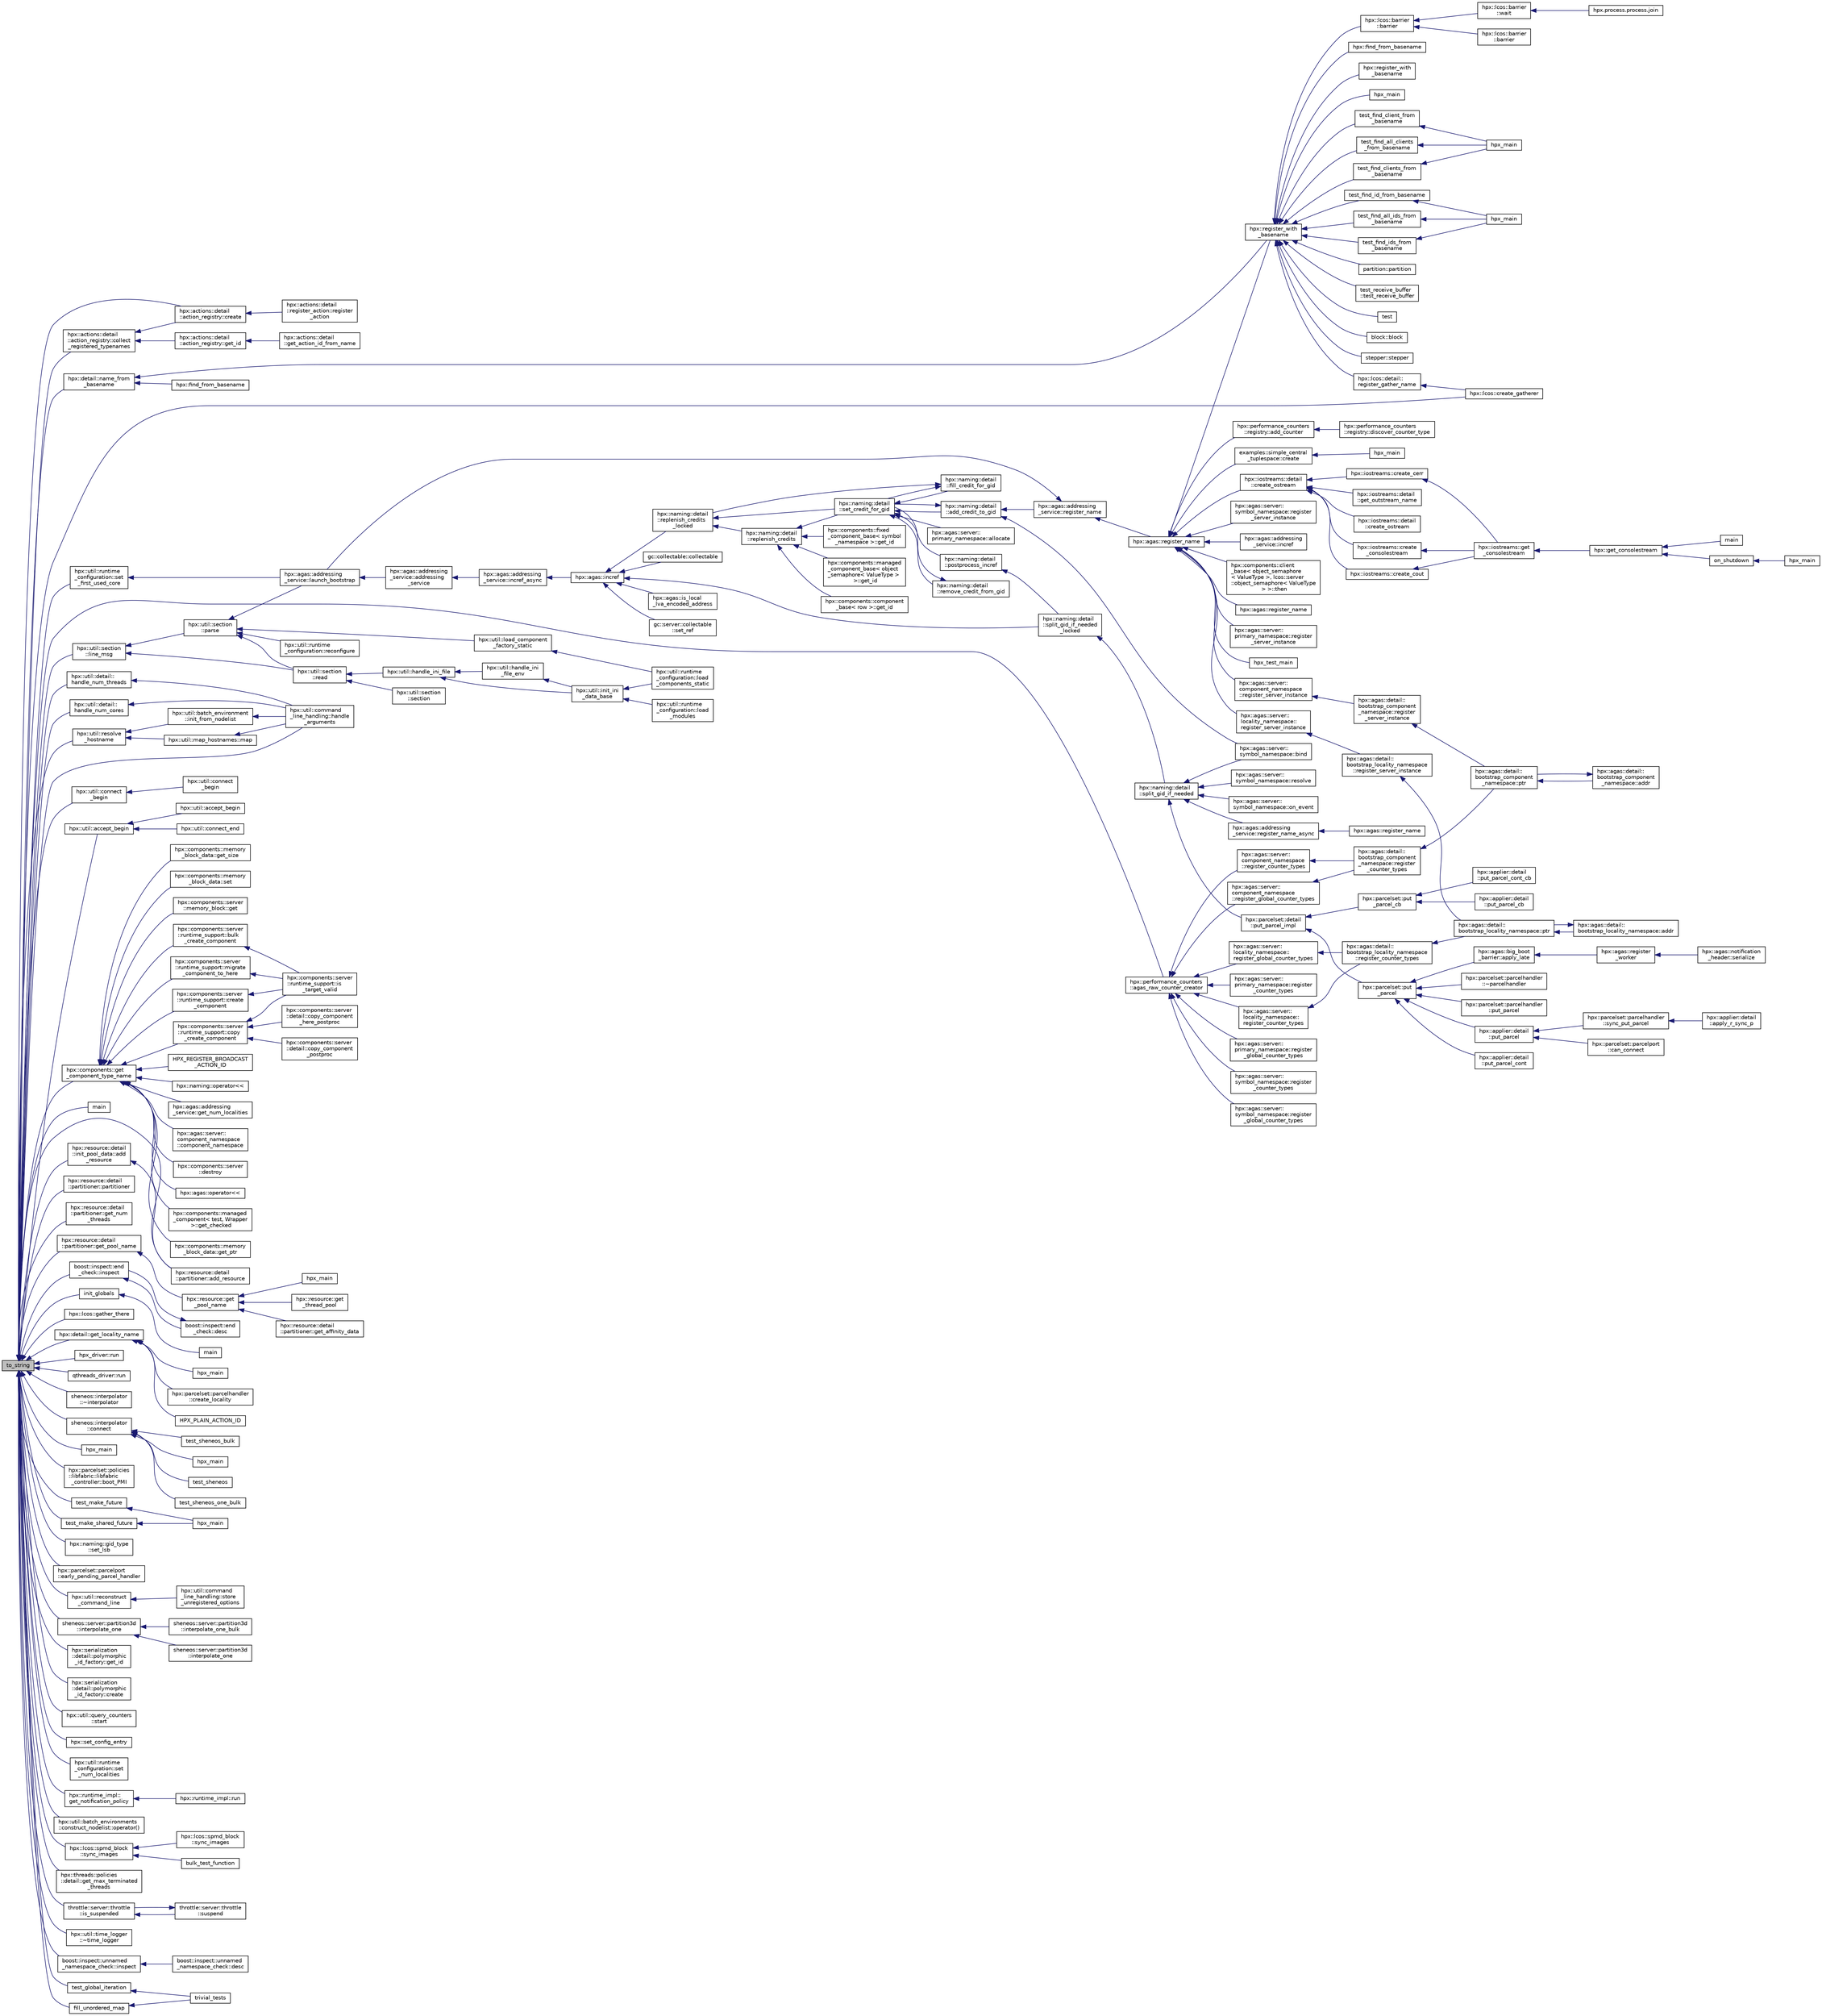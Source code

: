 digraph "to_string"
{
  edge [fontname="Helvetica",fontsize="10",labelfontname="Helvetica",labelfontsize="10"];
  node [fontname="Helvetica",fontsize="10",shape=record];
  rankdir="LR";
  Node246 [label="to_string",height=0.2,width=0.4,color="black", fillcolor="grey75", style="filled", fontcolor="black"];
  Node246 -> Node247 [dir="back",color="midnightblue",fontsize="10",style="solid",fontname="Helvetica"];
  Node247 [label="hpx::actions::detail\l::action_registry::create",height=0.2,width=0.4,color="black", fillcolor="white", style="filled",URL="$d6/d07/structhpx_1_1actions_1_1detail_1_1action__registry.html#a8f4100629b85e1eea1d05fe066665fe7"];
  Node247 -> Node248 [dir="back",color="midnightblue",fontsize="10",style="solid",fontname="Helvetica"];
  Node248 [label="hpx::actions::detail\l::register_action::register\l_action",height=0.2,width=0.4,color="black", fillcolor="white", style="filled",URL="$d3/dcf/structhpx_1_1actions_1_1detail_1_1register__action.html#a51136044b384532f86470e142ce0697b"];
  Node246 -> Node249 [dir="back",color="midnightblue",fontsize="10",style="solid",fontname="Helvetica"];
  Node249 [label="hpx::actions::detail\l::action_registry::collect\l_registered_typenames",height=0.2,width=0.4,color="black", fillcolor="white", style="filled",URL="$d6/d07/structhpx_1_1actions_1_1detail_1_1action__registry.html#a57e4ab73981e3ccea844113dac3d97e1"];
  Node249 -> Node250 [dir="back",color="midnightblue",fontsize="10",style="solid",fontname="Helvetica"];
  Node250 [label="hpx::actions::detail\l::action_registry::get_id",height=0.2,width=0.4,color="black", fillcolor="white", style="filled",URL="$d6/d07/structhpx_1_1actions_1_1detail_1_1action__registry.html#ab7be6b90099c019bb69d12f03eee4d46"];
  Node250 -> Node251 [dir="back",color="midnightblue",fontsize="10",style="solid",fontname="Helvetica"];
  Node251 [label="hpx::actions::detail\l::get_action_id_from_name",height=0.2,width=0.4,color="black", fillcolor="white", style="filled",URL="$df/d7f/namespacehpx_1_1actions_1_1detail.html#af4c016b298446c17144dbadd1eeab696"];
  Node249 -> Node247 [dir="back",color="midnightblue",fontsize="10",style="solid",fontname="Helvetica"];
  Node246 -> Node252 [dir="back",color="midnightblue",fontsize="10",style="solid",fontname="Helvetica"];
  Node252 [label="hpx::detail::name_from\l_basename",height=0.2,width=0.4,color="black", fillcolor="white", style="filled",URL="$d5/dbe/namespacehpx_1_1detail.html#a17936e745575748af23abfcf86ea8961"];
  Node252 -> Node253 [dir="back",color="midnightblue",fontsize="10",style="solid",fontname="Helvetica"];
  Node253 [label="hpx::find_from_basename",height=0.2,width=0.4,color="black", fillcolor="white", style="filled",URL="$d8/d83/namespacehpx.html#adb7003539b34e0aa0cb96c953669faac",tooltip="Return registered id from the given base name and sequence number. "];
  Node252 -> Node254 [dir="back",color="midnightblue",fontsize="10",style="solid",fontname="Helvetica"];
  Node254 [label="hpx::register_with\l_basename",height=0.2,width=0.4,color="black", fillcolor="white", style="filled",URL="$d8/d83/namespacehpx.html#acf88178dc8c98cb0d7396325b3ccffdd",tooltip="Register the given id using the given base name. "];
  Node254 -> Node255 [dir="back",color="midnightblue",fontsize="10",style="solid",fontname="Helvetica"];
  Node255 [label="stepper::stepper",height=0.2,width=0.4,color="black", fillcolor="white", style="filled",URL="$d0/da6/structstepper.html#a3d3b661e2502d80c80775c190f5585e2"];
  Node254 -> Node256 [dir="back",color="midnightblue",fontsize="10",style="solid",fontname="Helvetica"];
  Node256 [label="hpx::lcos::barrier\l::barrier",height=0.2,width=0.4,color="black", fillcolor="white", style="filled",URL="$d9/dab/classhpx_1_1lcos_1_1barrier.html#ae8e5bad1b2828970404b5d280137d579"];
  Node256 -> Node257 [dir="back",color="midnightblue",fontsize="10",style="solid",fontname="Helvetica"];
  Node257 [label="hpx::lcos::barrier\l::barrier",height=0.2,width=0.4,color="black", fillcolor="white", style="filled",URL="$d9/dab/classhpx_1_1lcos_1_1barrier.html#a8a9fc05508fad7cd1d8014bee0e1d221"];
  Node256 -> Node258 [dir="back",color="midnightblue",fontsize="10",style="solid",fontname="Helvetica"];
  Node258 [label="hpx::lcos::barrier\l::wait",height=0.2,width=0.4,color="black", fillcolor="white", style="filled",URL="$d9/dab/classhpx_1_1lcos_1_1barrier.html#a1fcac5ce49dd1b9800affc8c8b84e4c9"];
  Node258 -> Node259 [dir="back",color="midnightblue",fontsize="10",style="solid",fontname="Helvetica"];
  Node259 [label="hpx.process.process.join",height=0.2,width=0.4,color="black", fillcolor="white", style="filled",URL="$d3/d41/classhpx_1_1process_1_1process.html#acc7ec4687f3bf5ae121ef7b494d991d8"];
  Node254 -> Node260 [dir="back",color="midnightblue",fontsize="10",style="solid",fontname="Helvetica"];
  Node260 [label="hpx::find_from_basename",height=0.2,width=0.4,color="black", fillcolor="white", style="filled",URL="$d8/d83/namespacehpx.html#a02d4c4317d9d663b22c2e47aab0b56df",tooltip="Return registered id from the given base name and sequence number. "];
  Node254 -> Node261 [dir="back",color="midnightblue",fontsize="10",style="solid",fontname="Helvetica"];
  Node261 [label="hpx::register_with\l_basename",height=0.2,width=0.4,color="black", fillcolor="white", style="filled",URL="$d8/d83/namespacehpx.html#a09a6c6ffc84d21df225c3f5730de31d0"];
  Node254 -> Node262 [dir="back",color="midnightblue",fontsize="10",style="solid",fontname="Helvetica"];
  Node262 [label="hpx_main",height=0.2,width=0.4,color="black", fillcolor="white", style="filled",URL="$db/d8d/duplicate__id__registration__1596_8cpp.html#aefd26dd818037509b2241068d57e3e1d"];
  Node254 -> Node263 [dir="back",color="midnightblue",fontsize="10",style="solid",fontname="Helvetica"];
  Node263 [label="test_find_all_clients\l_from_basename",height=0.2,width=0.4,color="black", fillcolor="white", style="filled",URL="$dc/d15/find__clients__from__prefix_8cpp.html#aa57a9747db04f3feb78e2e423232d1f9"];
  Node263 -> Node264 [dir="back",color="midnightblue",fontsize="10",style="solid",fontname="Helvetica"];
  Node264 [label="hpx_main",height=0.2,width=0.4,color="black", fillcolor="white", style="filled",URL="$dc/d15/find__clients__from__prefix_8cpp.html#aefd26dd818037509b2241068d57e3e1d"];
  Node254 -> Node265 [dir="back",color="midnightblue",fontsize="10",style="solid",fontname="Helvetica"];
  Node265 [label="test_find_clients_from\l_basename",height=0.2,width=0.4,color="black", fillcolor="white", style="filled",URL="$dc/d15/find__clients__from__prefix_8cpp.html#a6fef840f56014443521cc99c2d9d781c"];
  Node265 -> Node264 [dir="back",color="midnightblue",fontsize="10",style="solid",fontname="Helvetica"];
  Node254 -> Node266 [dir="back",color="midnightblue",fontsize="10",style="solid",fontname="Helvetica"];
  Node266 [label="test_find_client_from\l_basename",height=0.2,width=0.4,color="black", fillcolor="white", style="filled",URL="$dc/d15/find__clients__from__prefix_8cpp.html#a61a7f45bc9dd018d57ea2230824dab25"];
  Node266 -> Node264 [dir="back",color="midnightblue",fontsize="10",style="solid",fontname="Helvetica"];
  Node254 -> Node267 [dir="back",color="midnightblue",fontsize="10",style="solid",fontname="Helvetica"];
  Node267 [label="test_find_all_ids_from\l_basename",height=0.2,width=0.4,color="black", fillcolor="white", style="filled",URL="$dc/df3/find__ids__from__prefix_8cpp.html#a369302d85871c563e109f575d4c3d29c"];
  Node267 -> Node268 [dir="back",color="midnightblue",fontsize="10",style="solid",fontname="Helvetica"];
  Node268 [label="hpx_main",height=0.2,width=0.4,color="black", fillcolor="white", style="filled",URL="$dc/df3/find__ids__from__prefix_8cpp.html#aefd26dd818037509b2241068d57e3e1d"];
  Node254 -> Node269 [dir="back",color="midnightblue",fontsize="10",style="solid",fontname="Helvetica"];
  Node269 [label="test_find_ids_from\l_basename",height=0.2,width=0.4,color="black", fillcolor="white", style="filled",URL="$dc/df3/find__ids__from__prefix_8cpp.html#a4526a7a41c258e2aedcdabd4ece4f4ba"];
  Node269 -> Node268 [dir="back",color="midnightblue",fontsize="10",style="solid",fontname="Helvetica"];
  Node254 -> Node270 [dir="back",color="midnightblue",fontsize="10",style="solid",fontname="Helvetica"];
  Node270 [label="test_find_id_from_basename",height=0.2,width=0.4,color="black", fillcolor="white", style="filled",URL="$dc/df3/find__ids__from__prefix_8cpp.html#a35b932e250f78d774db87c971e42adce"];
  Node270 -> Node268 [dir="back",color="midnightblue",fontsize="10",style="solid",fontname="Helvetica"];
  Node254 -> Node271 [dir="back",color="midnightblue",fontsize="10",style="solid",fontname="Helvetica"];
  Node271 [label="hpx::lcos::detail::\lregister_gather_name",height=0.2,width=0.4,color="black", fillcolor="white", style="filled",URL="$d4/d6c/namespacehpx_1_1lcos_1_1detail.html#afb3d3eafe04150308d004869a96242b3"];
  Node271 -> Node272 [dir="back",color="midnightblue",fontsize="10",style="solid",fontname="Helvetica"];
  Node272 [label="hpx::lcos::create_gatherer",height=0.2,width=0.4,color="black", fillcolor="white", style="filled",URL="$d2/dc9/namespacehpx_1_1lcos.html#aaa3e2a825ca566eee4e3c0cfc19b5dc3"];
  Node254 -> Node273 [dir="back",color="midnightblue",fontsize="10",style="solid",fontname="Helvetica"];
  Node273 [label="partition::partition",height=0.2,width=0.4,color="black", fillcolor="white", style="filled",URL="$d3/d98/structpartition.html#a949115c70a8ed7802ec756677063507b"];
  Node254 -> Node274 [dir="back",color="midnightblue",fontsize="10",style="solid",fontname="Helvetica"];
  Node274 [label="test_receive_buffer\l::test_receive_buffer",height=0.2,width=0.4,color="black", fillcolor="white", style="filled",URL="$d1/d2e/structtest__receive__buffer.html#a501e8703c3a9d33b23c67cc3782a3052"];
  Node254 -> Node275 [dir="back",color="midnightblue",fontsize="10",style="solid",fontname="Helvetica"];
  Node275 [label="test",height=0.2,width=0.4,color="black", fillcolor="white", style="filled",URL="$db/d95/register__with__basename__1804_8cpp.html#ae1a3968e7947464bee7714f6d43b7002"];
  Node254 -> Node276 [dir="back",color="midnightblue",fontsize="10",style="solid",fontname="Helvetica"];
  Node276 [label="block::block",height=0.2,width=0.4,color="black", fillcolor="white", style="filled",URL="$d1/d7f/structblock.html#ad2fe04030b850ffa3f213c85f848c0c9"];
  Node246 -> Node277 [dir="back",color="midnightblue",fontsize="10",style="solid",fontname="Helvetica"];
  Node277 [label="hpx::util::resolve\l_hostname",height=0.2,width=0.4,color="black", fillcolor="white", style="filled",URL="$df/dad/namespacehpx_1_1util.html#a1090ca24148671eaa31fc2376e65e808"];
  Node277 -> Node278 [dir="back",color="midnightblue",fontsize="10",style="solid",fontname="Helvetica"];
  Node278 [label="hpx::util::batch_environment\l::init_from_nodelist",height=0.2,width=0.4,color="black", fillcolor="white", style="filled",URL="$d1/d33/structhpx_1_1util_1_1batch__environment.html#abb3f230af6105af7d478900973726cce"];
  Node278 -> Node279 [dir="back",color="midnightblue",fontsize="10",style="solid",fontname="Helvetica"];
  Node279 [label="hpx::util::command\l_line_handling::handle\l_arguments",height=0.2,width=0.4,color="black", fillcolor="white", style="filled",URL="$d2/df0/structhpx_1_1util_1_1command__line__handling.html#a1aa8a009a61fe583bf8de6e144846eee"];
  Node277 -> Node280 [dir="back",color="midnightblue",fontsize="10",style="solid",fontname="Helvetica"];
  Node280 [label="hpx::util::map_hostnames::map",height=0.2,width=0.4,color="black", fillcolor="white", style="filled",URL="$d7/d0d/structhpx_1_1util_1_1map__hostnames.html#a2e82ddc1147558d451aa4424489475ed"];
  Node280 -> Node279 [dir="back",color="midnightblue",fontsize="10",style="solid",fontname="Helvetica"];
  Node246 -> Node281 [dir="back",color="midnightblue",fontsize="10",style="solid",fontname="Helvetica"];
  Node281 [label="hpx::util::connect\l_begin",height=0.2,width=0.4,color="black", fillcolor="white", style="filled",URL="$df/dad/namespacehpx_1_1util.html#a5ea2d70b9f9c3ab71c700aa5922109ab"];
  Node281 -> Node282 [dir="back",color="midnightblue",fontsize="10",style="solid",fontname="Helvetica"];
  Node282 [label="hpx::util::connect\l_begin",height=0.2,width=0.4,color="black", fillcolor="white", style="filled",URL="$df/dad/namespacehpx_1_1util.html#a586c2587a59689e8f75e903275600d96",tooltip="Returns an iterator which when dereferenced will give an endpoint suitable for a call to connect() re..."];
  Node246 -> Node283 [dir="back",color="midnightblue",fontsize="10",style="solid",fontname="Helvetica"];
  Node283 [label="hpx::util::accept_begin",height=0.2,width=0.4,color="black", fillcolor="white", style="filled",URL="$df/dad/namespacehpx_1_1util.html#ae5d8d2e004a077975d7d3d21b909e506"];
  Node283 -> Node284 [dir="back",color="midnightblue",fontsize="10",style="solid",fontname="Helvetica"];
  Node284 [label="hpx::util::connect_end",height=0.2,width=0.4,color="black", fillcolor="white", style="filled",URL="$df/dad/namespacehpx_1_1util.html#a2b4700a92b384bc2caddc1a038a9f5ed"];
  Node283 -> Node285 [dir="back",color="midnightblue",fontsize="10",style="solid",fontname="Helvetica"];
  Node285 [label="hpx::util::accept_begin",height=0.2,width=0.4,color="black", fillcolor="white", style="filled",URL="$df/dad/namespacehpx_1_1util.html#a2fb9ab634bf36822282a638a066cc451",tooltip="Returns an iterator which when dereferenced will give an endpoint suitable for a call to accept() rel..."];
  Node246 -> Node286 [dir="back",color="midnightblue",fontsize="10",style="solid",fontname="Helvetica"];
  Node286 [label="hpx::util::detail::\lhandle_num_threads",height=0.2,width=0.4,color="black", fillcolor="white", style="filled",URL="$d2/d8e/namespacehpx_1_1util_1_1detail.html#a8a8566d3479868554568678b9e5ebcf2"];
  Node286 -> Node279 [dir="back",color="midnightblue",fontsize="10",style="solid",fontname="Helvetica"];
  Node246 -> Node287 [dir="back",color="midnightblue",fontsize="10",style="solid",fontname="Helvetica"];
  Node287 [label="hpx::util::detail::\lhandle_num_cores",height=0.2,width=0.4,color="black", fillcolor="white", style="filled",URL="$d2/d8e/namespacehpx_1_1util_1_1detail.html#a6ff8fe3dac1304fff17a3cf0da2a4f72"];
  Node287 -> Node279 [dir="back",color="midnightblue",fontsize="10",style="solid",fontname="Helvetica"];
  Node246 -> Node279 [dir="back",color="midnightblue",fontsize="10",style="solid",fontname="Helvetica"];
  Node246 -> Node288 [dir="back",color="midnightblue",fontsize="10",style="solid",fontname="Helvetica"];
  Node288 [label="hpx::components::get\l_component_type_name",height=0.2,width=0.4,color="black", fillcolor="white", style="filled",URL="$d5/d76/namespacehpx_1_1components.html#a1dbb50ea3341d7f4221bccc8602c789d",tooltip="Return the string representation for a given component type id. "];
  Node288 -> Node289 [dir="back",color="midnightblue",fontsize="10",style="solid",fontname="Helvetica"];
  Node289 [label="hpx::naming::operator\<\<",height=0.2,width=0.4,color="black", fillcolor="white", style="filled",URL="$d4/dc9/namespacehpx_1_1naming.html#ac1c925c57a3a6080fc3384b91eb1299f"];
  Node288 -> Node290 [dir="back",color="midnightblue",fontsize="10",style="solid",fontname="Helvetica"];
  Node290 [label="hpx::agas::addressing\l_service::get_num_localities",height=0.2,width=0.4,color="black", fillcolor="white", style="filled",URL="$db/d58/structhpx_1_1agas_1_1addressing__service.html#a66a76d30b0f6a01e0ad2f87079f405ef"];
  Node288 -> Node291 [dir="back",color="midnightblue",fontsize="10",style="solid",fontname="Helvetica"];
  Node291 [label="hpx::agas::server::\lcomponent_namespace\l::component_namespace",height=0.2,width=0.4,color="black", fillcolor="white", style="filled",URL="$d4/dc8/structhpx_1_1agas_1_1server_1_1component__namespace.html#a8d8d86bc3beb96a74ce6207acc5d7a82"];
  Node288 -> Node292 [dir="back",color="midnightblue",fontsize="10",style="solid",fontname="Helvetica"];
  Node292 [label="hpx::components::server\l::destroy",height=0.2,width=0.4,color="black", fillcolor="white", style="filled",URL="$d2/da2/namespacehpx_1_1components_1_1server.html#afbb6d12dceb0494bcb20f84065e1eb7f"];
  Node288 -> Node293 [dir="back",color="midnightblue",fontsize="10",style="solid",fontname="Helvetica"];
  Node293 [label="hpx::agas::operator\<\<",height=0.2,width=0.4,color="black", fillcolor="white", style="filled",URL="$dc/d54/namespacehpx_1_1agas.html#aded7a7a74f035ae977d49708bda82052"];
  Node288 -> Node294 [dir="back",color="midnightblue",fontsize="10",style="solid",fontname="Helvetica"];
  Node294 [label="hpx::components::managed\l_component\< test, Wrapper\l \>::get_checked",height=0.2,width=0.4,color="black", fillcolor="white", style="filled",URL="$dc/d4c/classhpx_1_1components_1_1managed__component.html#a7af65735e045e4bddb1cbdc644847e9c"];
  Node288 -> Node295 [dir="back",color="midnightblue",fontsize="10",style="solid",fontname="Helvetica"];
  Node295 [label="hpx::components::memory\l_block_data::get_ptr",height=0.2,width=0.4,color="black", fillcolor="white", style="filled",URL="$d5/d76/classhpx_1_1components_1_1memory__block__data.html#a5d80425f4bced6f460fc88cb9ca4430a",tooltip="Return a pointer to the wrapped memory_block_data instance. "];
  Node288 -> Node296 [dir="back",color="midnightblue",fontsize="10",style="solid",fontname="Helvetica"];
  Node296 [label="hpx::components::memory\l_block_data::get_size",height=0.2,width=0.4,color="black", fillcolor="white", style="filled",URL="$d5/d76/classhpx_1_1components_1_1memory__block__data.html#ac1f41829f4650942c596ae25817d57b9"];
  Node288 -> Node297 [dir="back",color="midnightblue",fontsize="10",style="solid",fontname="Helvetica"];
  Node297 [label="hpx::components::memory\l_block_data::set",height=0.2,width=0.4,color="black", fillcolor="white", style="filled",URL="$d5/d76/classhpx_1_1components_1_1memory__block__data.html#a3a23271e6ac9e83d5220a0912c335df2"];
  Node288 -> Node298 [dir="back",color="midnightblue",fontsize="10",style="solid",fontname="Helvetica"];
  Node298 [label="hpx::components::server\l::memory_block::get",height=0.2,width=0.4,color="black", fillcolor="white", style="filled",URL="$d3/d65/classhpx_1_1components_1_1server_1_1memory__block.html#ab9146f59b313fb819f5b1eee733e22ad",tooltip="Return a pointer to the wrapped memory_block instance. "];
  Node288 -> Node299 [dir="back",color="midnightblue",fontsize="10",style="solid",fontname="Helvetica"];
  Node299 [label="hpx::components::server\l::runtime_support::create\l_component",height=0.2,width=0.4,color="black", fillcolor="white", style="filled",URL="$d8/d25/classhpx_1_1components_1_1server_1_1runtime__support.html#a31c4003bb6040a80a00c2f7146f4dfb9",tooltip="Actions to create new objects. "];
  Node299 -> Node300 [dir="back",color="midnightblue",fontsize="10",style="solid",fontname="Helvetica"];
  Node300 [label="hpx::components::server\l::runtime_support::is\l_target_valid",height=0.2,width=0.4,color="black", fillcolor="white", style="filled",URL="$d8/d25/classhpx_1_1components_1_1server_1_1runtime__support.html#a17d89675ad9c0e530b4194b5fc4da440"];
  Node288 -> Node301 [dir="back",color="midnightblue",fontsize="10",style="solid",fontname="Helvetica"];
  Node301 [label="hpx::components::server\l::runtime_support::bulk\l_create_component",height=0.2,width=0.4,color="black", fillcolor="white", style="filled",URL="$d8/d25/classhpx_1_1components_1_1server_1_1runtime__support.html#add3c13057bb38ba21deca3933e860427"];
  Node301 -> Node300 [dir="back",color="midnightblue",fontsize="10",style="solid",fontname="Helvetica"];
  Node288 -> Node302 [dir="back",color="midnightblue",fontsize="10",style="solid",fontname="Helvetica"];
  Node302 [label="hpx::components::server\l::runtime_support::copy\l_create_component",height=0.2,width=0.4,color="black", fillcolor="white", style="filled",URL="$d8/d25/classhpx_1_1components_1_1server_1_1runtime__support.html#ac09bbeff36debb609a80317898b73316"];
  Node302 -> Node303 [dir="back",color="midnightblue",fontsize="10",style="solid",fontname="Helvetica"];
  Node303 [label="hpx::components::server\l::detail::copy_component\l_here_postproc",height=0.2,width=0.4,color="black", fillcolor="white", style="filled",URL="$d8/d25/namespacehpx_1_1components_1_1server_1_1detail.html#a4e89dbd68d4d90d5f68f3902f710cb38"];
  Node302 -> Node304 [dir="back",color="midnightblue",fontsize="10",style="solid",fontname="Helvetica"];
  Node304 [label="hpx::components::server\l::detail::copy_component\l_postproc",height=0.2,width=0.4,color="black", fillcolor="white", style="filled",URL="$d8/d25/namespacehpx_1_1components_1_1server_1_1detail.html#abe82dfc25300d6d2059fcec133a8bdb2"];
  Node302 -> Node300 [dir="back",color="midnightblue",fontsize="10",style="solid",fontname="Helvetica"];
  Node288 -> Node305 [dir="back",color="midnightblue",fontsize="10",style="solid",fontname="Helvetica"];
  Node305 [label="hpx::components::server\l::runtime_support::migrate\l_component_to_here",height=0.2,width=0.4,color="black", fillcolor="white", style="filled",URL="$d8/d25/classhpx_1_1components_1_1server_1_1runtime__support.html#ac5c336a6922e101c0db4873cfa5a5c74"];
  Node305 -> Node300 [dir="back",color="midnightblue",fontsize="10",style="solid",fontname="Helvetica"];
  Node288 -> Node306 [dir="back",color="midnightblue",fontsize="10",style="solid",fontname="Helvetica"];
  Node306 [label="HPX_REGISTER_BROADCAST\l_ACTION_ID",height=0.2,width=0.4,color="black", fillcolor="white", style="filled",URL="$de/d5c/runtime__support__server_8cpp.html#a2c7fd60adfab122ae67b173ad73fc706"];
  Node246 -> Node307 [dir="back",color="midnightblue",fontsize="10",style="solid",fontname="Helvetica"];
  Node307 [label="hpx::performance_counters\l::agas_raw_counter_creator",height=0.2,width=0.4,color="black", fillcolor="white", style="filled",URL="$d0/d36/namespacehpx_1_1performance__counters.html#a88f016cee579c478cbfa2ff9b67dd1db"];
  Node307 -> Node308 [dir="back",color="midnightblue",fontsize="10",style="solid",fontname="Helvetica"];
  Node308 [label="hpx::agas::server::\lcomponent_namespace\l::register_counter_types",height=0.2,width=0.4,color="black", fillcolor="white", style="filled",URL="$d4/dc8/structhpx_1_1agas_1_1server_1_1component__namespace.html#a3f59ac1fbb1085e7806d04f45a3d07aa"];
  Node308 -> Node309 [dir="back",color="midnightblue",fontsize="10",style="solid",fontname="Helvetica"];
  Node309 [label="hpx::agas::detail::\lbootstrap_component\l_namespace::register\l_counter_types",height=0.2,width=0.4,color="black", fillcolor="white", style="filled",URL="$d4/db7/structhpx_1_1agas_1_1detail_1_1bootstrap__component__namespace.html#a4062690457d8f3a57858abd24f241387"];
  Node309 -> Node310 [dir="back",color="midnightblue",fontsize="10",style="solid",fontname="Helvetica"];
  Node310 [label="hpx::agas::detail::\lbootstrap_component\l_namespace::ptr",height=0.2,width=0.4,color="black", fillcolor="white", style="filled",URL="$d4/db7/structhpx_1_1agas_1_1detail_1_1bootstrap__component__namespace.html#a2ddc1b51e40d6b5c32f7eeba52a7527d"];
  Node310 -> Node311 [dir="back",color="midnightblue",fontsize="10",style="solid",fontname="Helvetica"];
  Node311 [label="hpx::agas::detail::\lbootstrap_component\l_namespace::addr",height=0.2,width=0.4,color="black", fillcolor="white", style="filled",URL="$d4/db7/structhpx_1_1agas_1_1detail_1_1bootstrap__component__namespace.html#a4947343cef580d3a72f9fcb6803a54b1"];
  Node311 -> Node310 [dir="back",color="midnightblue",fontsize="10",style="solid",fontname="Helvetica"];
  Node307 -> Node312 [dir="back",color="midnightblue",fontsize="10",style="solid",fontname="Helvetica"];
  Node312 [label="hpx::agas::server::\lcomponent_namespace\l::register_global_counter_types",height=0.2,width=0.4,color="black", fillcolor="white", style="filled",URL="$d4/dc8/structhpx_1_1agas_1_1server_1_1component__namespace.html#aca8d9ad8b028d644f4473995013a510d"];
  Node312 -> Node309 [dir="back",color="midnightblue",fontsize="10",style="solid",fontname="Helvetica"];
  Node307 -> Node313 [dir="back",color="midnightblue",fontsize="10",style="solid",fontname="Helvetica"];
  Node313 [label="hpx::agas::server::\llocality_namespace::\lregister_counter_types",height=0.2,width=0.4,color="black", fillcolor="white", style="filled",URL="$dc/d72/structhpx_1_1agas_1_1server_1_1locality__namespace.html#ae037a979e377469bd27abc7e8f22f575"];
  Node313 -> Node314 [dir="back",color="midnightblue",fontsize="10",style="solid",fontname="Helvetica"];
  Node314 [label="hpx::agas::detail::\lbootstrap_locality_namespace\l::register_counter_types",height=0.2,width=0.4,color="black", fillcolor="white", style="filled",URL="$d2/d28/structhpx_1_1agas_1_1detail_1_1bootstrap__locality__namespace.html#ac910cbe67c3a50767d7c539508fc7e4a"];
  Node314 -> Node315 [dir="back",color="midnightblue",fontsize="10",style="solid",fontname="Helvetica"];
  Node315 [label="hpx::agas::detail::\lbootstrap_locality_namespace::ptr",height=0.2,width=0.4,color="black", fillcolor="white", style="filled",URL="$d2/d28/structhpx_1_1agas_1_1detail_1_1bootstrap__locality__namespace.html#a5d4dcef228d9a8e6040f2e404546a7b8"];
  Node315 -> Node316 [dir="back",color="midnightblue",fontsize="10",style="solid",fontname="Helvetica"];
  Node316 [label="hpx::agas::detail::\lbootstrap_locality_namespace::addr",height=0.2,width=0.4,color="black", fillcolor="white", style="filled",URL="$d2/d28/structhpx_1_1agas_1_1detail_1_1bootstrap__locality__namespace.html#a6a5b1a39f25283d49aae9a42b5c4388a"];
  Node316 -> Node315 [dir="back",color="midnightblue",fontsize="10",style="solid",fontname="Helvetica"];
  Node307 -> Node317 [dir="back",color="midnightblue",fontsize="10",style="solid",fontname="Helvetica"];
  Node317 [label="hpx::agas::server::\llocality_namespace::\lregister_global_counter_types",height=0.2,width=0.4,color="black", fillcolor="white", style="filled",URL="$dc/d72/structhpx_1_1agas_1_1server_1_1locality__namespace.html#a53b3eeeb1f0f943dc8eb01218382c127"];
  Node317 -> Node314 [dir="back",color="midnightblue",fontsize="10",style="solid",fontname="Helvetica"];
  Node307 -> Node318 [dir="back",color="midnightblue",fontsize="10",style="solid",fontname="Helvetica"];
  Node318 [label="hpx::agas::server::\lprimary_namespace::register\l_counter_types",height=0.2,width=0.4,color="black", fillcolor="white", style="filled",URL="$d7/d3a/structhpx_1_1agas_1_1server_1_1primary__namespace.html#acb8cf3b6b3a36959a8d753e719f58e50",tooltip="Register all performance counter types exposed by this component. "];
  Node307 -> Node319 [dir="back",color="midnightblue",fontsize="10",style="solid",fontname="Helvetica"];
  Node319 [label="hpx::agas::server::\lprimary_namespace::register\l_global_counter_types",height=0.2,width=0.4,color="black", fillcolor="white", style="filled",URL="$d7/d3a/structhpx_1_1agas_1_1server_1_1primary__namespace.html#a0883902ac21c451fb3f7d7d0380d1777"];
  Node307 -> Node320 [dir="back",color="midnightblue",fontsize="10",style="solid",fontname="Helvetica"];
  Node320 [label="hpx::agas::server::\lsymbol_namespace::register\l_counter_types",height=0.2,width=0.4,color="black", fillcolor="white", style="filled",URL="$dc/da6/structhpx_1_1agas_1_1server_1_1symbol__namespace.html#a44b7f018cf74a4f59e52c1e8e1a6afa7"];
  Node307 -> Node321 [dir="back",color="midnightblue",fontsize="10",style="solid",fontname="Helvetica"];
  Node321 [label="hpx::agas::server::\lsymbol_namespace::register\l_global_counter_types",height=0.2,width=0.4,color="black", fillcolor="white", style="filled",URL="$dc/da6/structhpx_1_1agas_1_1server_1_1symbol__namespace.html#ae805d2f78fe8f68848e74b3a350e0a9c"];
  Node246 -> Node322 [dir="back",color="midnightblue",fontsize="10",style="solid",fontname="Helvetica"];
  Node322 [label="main",height=0.2,width=0.4,color="black", fillcolor="white", style="filled",URL="$d3/d3c/cxx11__std__to__string_8cpp.html#ae66f6b31b5ad750f1fe042a706a4e3d4"];
  Node246 -> Node323 [dir="back",color="midnightblue",fontsize="10",style="solid",fontname="Helvetica"];
  Node323 [label="hpx::resource::detail\l::init_pool_data::add\l_resource",height=0.2,width=0.4,color="black", fillcolor="white", style="filled",URL="$dc/d21/classhpx_1_1resource_1_1detail_1_1init__pool__data.html#aa7c8d5ec084f7562b12eda90e19919e2"];
  Node323 -> Node324 [dir="back",color="midnightblue",fontsize="10",style="solid",fontname="Helvetica"];
  Node324 [label="hpx::resource::detail\l::partitioner::add_resource",height=0.2,width=0.4,color="black", fillcolor="white", style="filled",URL="$d0/dab/classhpx_1_1resource_1_1detail_1_1partitioner.html#a6fc88349ac96168910cd846a41e4066b"];
  Node246 -> Node325 [dir="back",color="midnightblue",fontsize="10",style="solid",fontname="Helvetica"];
  Node325 [label="hpx::resource::detail\l::partitioner::partitioner",height=0.2,width=0.4,color="black", fillcolor="white", style="filled",URL="$d0/dab/classhpx_1_1resource_1_1detail_1_1partitioner.html#af7c74cfa12348b3443c6a40c2263ff7e"];
  Node246 -> Node324 [dir="back",color="midnightblue",fontsize="10",style="solid",fontname="Helvetica"];
  Node246 -> Node326 [dir="back",color="midnightblue",fontsize="10",style="solid",fontname="Helvetica"];
  Node326 [label="hpx::resource::detail\l::partitioner::get_num\l_threads",height=0.2,width=0.4,color="black", fillcolor="white", style="filled",URL="$d0/dab/classhpx_1_1resource_1_1detail_1_1partitioner.html#a977de08d91df2ca53d358b45313f0cc2"];
  Node246 -> Node327 [dir="back",color="midnightblue",fontsize="10",style="solid",fontname="Helvetica"];
  Node327 [label="hpx::resource::detail\l::partitioner::get_pool_name",height=0.2,width=0.4,color="black", fillcolor="white", style="filled",URL="$d0/dab/classhpx_1_1resource_1_1detail_1_1partitioner.html#a10d9722251e04e2ded798ac0540eb25e"];
  Node327 -> Node328 [dir="back",color="midnightblue",fontsize="10",style="solid",fontname="Helvetica"];
  Node328 [label="hpx::resource::get\l_pool_name",height=0.2,width=0.4,color="black", fillcolor="white", style="filled",URL="$dd/da5/namespacehpx_1_1resource.html#abc2ed94ba9496a1f78e41d496791ddd4",tooltip="Return the name of the pool given its internal index. "];
  Node328 -> Node329 [dir="back",color="midnightblue",fontsize="10",style="solid",fontname="Helvetica"];
  Node329 [label="hpx::resource::get\l_thread_pool",height=0.2,width=0.4,color="black", fillcolor="white", style="filled",URL="$dd/da5/namespacehpx_1_1resource.html#a8ab78d95eaa6f193a085a1d983ea9f5b",tooltip="Return the thread pool given its internal index. "];
  Node328 -> Node330 [dir="back",color="midnightblue",fontsize="10",style="solid",fontname="Helvetica"];
  Node330 [label="hpx::resource::detail\l::partitioner::get_affinity_data",height=0.2,width=0.4,color="black", fillcolor="white", style="filled",URL="$d0/dab/classhpx_1_1resource_1_1detail_1_1partitioner.html#a932efced0bbfee361094b8552334d931"];
  Node328 -> Node331 [dir="back",color="midnightblue",fontsize="10",style="solid",fontname="Helvetica"];
  Node331 [label="hpx_main",height=0.2,width=0.4,color="black", fillcolor="white", style="filled",URL="$d8/dd8/resource__partitioner_8cpp.html#ab1825231fb9efbfb464404767c072654"];
  Node246 -> Node332 [dir="back",color="midnightblue",fontsize="10",style="solid",fontname="Helvetica"];
  Node332 [label="boost::inspect::end\l_check::inspect",height=0.2,width=0.4,color="black", fillcolor="white", style="filled",URL="$d2/d6e/classboost_1_1inspect_1_1end__check.html#a0f4a6b5c867e06dab8fd1f8f54752179"];
  Node332 -> Node333 [dir="back",color="midnightblue",fontsize="10",style="solid",fontname="Helvetica"];
  Node333 [label="boost::inspect::end\l_check::desc",height=0.2,width=0.4,color="black", fillcolor="white", style="filled",URL="$d2/d6e/classboost_1_1inspect_1_1end__check.html#a4b2b7b5a39e84554134c983e6d7e263a"];
  Node333 -> Node332 [dir="back",color="midnightblue",fontsize="10",style="solid",fontname="Helvetica"];
  Node246 -> Node334 [dir="back",color="midnightblue",fontsize="10",style="solid",fontname="Helvetica"];
  Node334 [label="init_globals",height=0.2,width=0.4,color="black", fillcolor="white", style="filled",URL="$d1/dc9/fibonacci__futures__distributed_8cpp.html#ab363b453f4f5875bfd3f0cb96eba8b4c"];
  Node334 -> Node335 [dir="back",color="midnightblue",fontsize="10",style="solid",fontname="Helvetica"];
  Node335 [label="main",height=0.2,width=0.4,color="black", fillcolor="white", style="filled",URL="$d1/dc9/fibonacci__futures__distributed_8cpp.html#a0ddf1224851353fc92bfbff6f499fa97"];
  Node246 -> Node272 [dir="back",color="midnightblue",fontsize="10",style="solid",fontname="Helvetica"];
  Node246 -> Node336 [dir="back",color="midnightblue",fontsize="10",style="solid",fontname="Helvetica"];
  Node336 [label="hpx::lcos::gather_there",height=0.2,width=0.4,color="black", fillcolor="white", style="filled",URL="$d2/dc9/namespacehpx_1_1lcos.html#acd461f27f5635ae7aa033ad9634c244e"];
  Node246 -> Node337 [dir="back",color="midnightblue",fontsize="10",style="solid",fontname="Helvetica"];
  Node337 [label="hpx::detail::get_locality_name",height=0.2,width=0.4,color="black", fillcolor="white", style="filled",URL="$d5/dbe/namespacehpx_1_1detail.html#ac8bd48eb789f77495da8f0a1b69b4074",tooltip="Return the name of the locality this function is called on. "];
  Node337 -> Node338 [dir="back",color="midnightblue",fontsize="10",style="solid",fontname="Helvetica"];
  Node338 [label="HPX_PLAIN_ACTION_ID",height=0.2,width=0.4,color="black", fillcolor="white", style="filled",URL="$da/d6f/get__locality__name_8cpp.html#affa9ed364e520009af41c774056df969"];
  Node337 -> Node339 [dir="back",color="midnightblue",fontsize="10",style="solid",fontname="Helvetica"];
  Node339 [label="hpx_main",height=0.2,width=0.4,color="black", fillcolor="white", style="filled",URL="$db/daa/network__storage_8cpp.html#a4ca51ec94fa82421fc621b58eef7b01c"];
  Node337 -> Node340 [dir="back",color="midnightblue",fontsize="10",style="solid",fontname="Helvetica"];
  Node340 [label="hpx::parcelset::parcelhandler\l::create_locality",height=0.2,width=0.4,color="black", fillcolor="white", style="filled",URL="$d4/d2f/classhpx_1_1parcelset_1_1parcelhandler.html#a7cff30cb33c2bbc55431cfd16a6a452b",tooltip="Factory function used in serialization to create a given locality endpoint. "];
  Node246 -> Node341 [dir="back",color="midnightblue",fontsize="10",style="solid",fontname="Helvetica"];
  Node341 [label="hpx_driver::run",height=0.2,width=0.4,color="black", fillcolor="white", style="filled",URL="$df/d10/structhpx__driver.html#a18f4851aebac8f2b382fae393675108f"];
  Node246 -> Node342 [dir="back",color="midnightblue",fontsize="10",style="solid",fontname="Helvetica"];
  Node342 [label="qthreads_driver::run",height=0.2,width=0.4,color="black", fillcolor="white", style="filled",URL="$d5/d55/structqthreads__driver.html#a01569e6886090e5e58bcf52de30bb5fe"];
  Node246 -> Node343 [dir="back",color="midnightblue",fontsize="10",style="solid",fontname="Helvetica"];
  Node343 [label="hpx::util::section\l::line_msg",height=0.2,width=0.4,color="black", fillcolor="white", style="filled",URL="$dd/de4/classhpx_1_1util_1_1section.html#afcaf894b8e854536369e648038878185"];
  Node343 -> Node344 [dir="back",color="midnightblue",fontsize="10",style="solid",fontname="Helvetica"];
  Node344 [label="hpx::util::section\l::read",height=0.2,width=0.4,color="black", fillcolor="white", style="filled",URL="$dd/de4/classhpx_1_1util_1_1section.html#ad925ac8153d1adb2855f2cc51204d57a"];
  Node344 -> Node345 [dir="back",color="midnightblue",fontsize="10",style="solid",fontname="Helvetica"];
  Node345 [label="hpx::util::section\l::section",height=0.2,width=0.4,color="black", fillcolor="white", style="filled",URL="$dd/de4/classhpx_1_1util_1_1section.html#a0e13ed55e56770768776c201f357acbc"];
  Node344 -> Node346 [dir="back",color="midnightblue",fontsize="10",style="solid",fontname="Helvetica"];
  Node346 [label="hpx::util::handle_ini_file",height=0.2,width=0.4,color="black", fillcolor="white", style="filled",URL="$df/dad/namespacehpx_1_1util.html#a0cd6996cab36330710a5ac4226d40999"];
  Node346 -> Node347 [dir="back",color="midnightblue",fontsize="10",style="solid",fontname="Helvetica"];
  Node347 [label="hpx::util::handle_ini\l_file_env",height=0.2,width=0.4,color="black", fillcolor="white", style="filled",URL="$df/dad/namespacehpx_1_1util.html#abb8ca36e9700c890611d438279bd620f"];
  Node347 -> Node348 [dir="back",color="midnightblue",fontsize="10",style="solid",fontname="Helvetica"];
  Node348 [label="hpx::util::init_ini\l_data_base",height=0.2,width=0.4,color="black", fillcolor="white", style="filled",URL="$df/dad/namespacehpx_1_1util.html#ab566fa2b40fa66f39fe541773fce6dca"];
  Node348 -> Node349 [dir="back",color="midnightblue",fontsize="10",style="solid",fontname="Helvetica"];
  Node349 [label="hpx::util::runtime\l_configuration::load\l_components_static",height=0.2,width=0.4,color="black", fillcolor="white", style="filled",URL="$d8/d70/classhpx_1_1util_1_1runtime__configuration.html#a81e7448f948de77b321fb533623a4558"];
  Node348 -> Node350 [dir="back",color="midnightblue",fontsize="10",style="solid",fontname="Helvetica"];
  Node350 [label="hpx::util::runtime\l_configuration::load\l_modules",height=0.2,width=0.4,color="black", fillcolor="white", style="filled",URL="$d8/d70/classhpx_1_1util_1_1runtime__configuration.html#a684c450613a1e9286639e43b793a07ce"];
  Node346 -> Node348 [dir="back",color="midnightblue",fontsize="10",style="solid",fontname="Helvetica"];
  Node343 -> Node351 [dir="back",color="midnightblue",fontsize="10",style="solid",fontname="Helvetica"];
  Node351 [label="hpx::util::section\l::parse",height=0.2,width=0.4,color="black", fillcolor="white", style="filled",URL="$dd/de4/classhpx_1_1util_1_1section.html#ace8045f12ef654c88b68a2dfb0788cbd"];
  Node351 -> Node352 [dir="back",color="midnightblue",fontsize="10",style="solid",fontname="Helvetica"];
  Node352 [label="hpx::agas::addressing\l_service::launch_bootstrap",height=0.2,width=0.4,color="black", fillcolor="white", style="filled",URL="$db/d58/structhpx_1_1agas_1_1addressing__service.html#a664380be3597d3ca31677b2ae5800e76"];
  Node352 -> Node353 [dir="back",color="midnightblue",fontsize="10",style="solid",fontname="Helvetica"];
  Node353 [label="hpx::agas::addressing\l_service::addressing\l_service",height=0.2,width=0.4,color="black", fillcolor="white", style="filled",URL="$db/d58/structhpx_1_1agas_1_1addressing__service.html#a4cd885b12c530009f44f7372c197d54f"];
  Node353 -> Node354 [dir="back",color="midnightblue",fontsize="10",style="solid",fontname="Helvetica"];
  Node354 [label="hpx::agas::addressing\l_service::incref_async",height=0.2,width=0.4,color="black", fillcolor="white", style="filled",URL="$db/d58/structhpx_1_1agas_1_1addressing__service.html#adae9df2634cf648f129f203c3678c1c1",tooltip="Increment the global reference count for the given id. "];
  Node354 -> Node355 [dir="back",color="midnightblue",fontsize="10",style="solid",fontname="Helvetica"];
  Node355 [label="hpx::agas::incref",height=0.2,width=0.4,color="black", fillcolor="white", style="filled",URL="$dc/d54/namespacehpx_1_1agas.html#aad81d2ea721c1a5692e243ef07bf164f"];
  Node355 -> Node356 [dir="back",color="midnightblue",fontsize="10",style="solid",fontname="Helvetica"];
  Node356 [label="hpx::agas::is_local\l_lva_encoded_address",height=0.2,width=0.4,color="black", fillcolor="white", style="filled",URL="$dc/d54/namespacehpx_1_1agas.html#abb5e5584ed3b536ace8e3f58415e24c2"];
  Node355 -> Node357 [dir="back",color="midnightblue",fontsize="10",style="solid",fontname="Helvetica"];
  Node357 [label="gc::server::collectable\l::set_ref",height=0.2,width=0.4,color="black", fillcolor="white", style="filled",URL="$da/d76/structgc_1_1server_1_1collectable.html#a8e123e39f5a85da593dc15b5f872748d"];
  Node355 -> Node358 [dir="back",color="midnightblue",fontsize="10",style="solid",fontname="Helvetica"];
  Node358 [label="gc::collectable::collectable",height=0.2,width=0.4,color="black", fillcolor="white", style="filled",URL="$da/d23/structgc_1_1collectable.html#a9ac791be34891330ff8192ac2ef68c7c"];
  Node355 -> Node359 [dir="back",color="midnightblue",fontsize="10",style="solid",fontname="Helvetica"];
  Node359 [label="hpx::naming::detail\l::split_gid_if_needed\l_locked",height=0.2,width=0.4,color="black", fillcolor="white", style="filled",URL="$d5/d18/namespacehpx_1_1naming_1_1detail.html#a8a41d874bb719f702a76d483293d9d56"];
  Node359 -> Node360 [dir="back",color="midnightblue",fontsize="10",style="solid",fontname="Helvetica"];
  Node360 [label="hpx::naming::detail\l::split_gid_if_needed",height=0.2,width=0.4,color="black", fillcolor="white", style="filled",URL="$d5/d18/namespacehpx_1_1naming_1_1detail.html#a106949fcb9087fb6bdca67d048d6568f"];
  Node360 -> Node361 [dir="back",color="midnightblue",fontsize="10",style="solid",fontname="Helvetica"];
  Node361 [label="hpx::agas::addressing\l_service::register_name_async",height=0.2,width=0.4,color="black", fillcolor="white", style="filled",URL="$db/d58/structhpx_1_1agas_1_1addressing__service.html#adfd0ce835927a3c0396b6fc9e9fbb3cf"];
  Node361 -> Node362 [dir="back",color="midnightblue",fontsize="10",style="solid",fontname="Helvetica"];
  Node362 [label="hpx::agas::register_name",height=0.2,width=0.4,color="black", fillcolor="white", style="filled",URL="$dc/d54/namespacehpx_1_1agas.html#adc43905ef74ad9948375f3948b64fc2f"];
  Node360 -> Node363 [dir="back",color="midnightblue",fontsize="10",style="solid",fontname="Helvetica"];
  Node363 [label="hpx::parcelset::detail\l::put_parcel_impl",height=0.2,width=0.4,color="black", fillcolor="white", style="filled",URL="$dc/d4e/namespacehpx_1_1parcelset_1_1detail.html#a0dfe29365976960c7f5db6388e8ce603"];
  Node363 -> Node364 [dir="back",color="midnightblue",fontsize="10",style="solid",fontname="Helvetica"];
  Node364 [label="hpx::parcelset::put\l_parcel",height=0.2,width=0.4,color="black", fillcolor="white", style="filled",URL="$d4/d41/namespacehpx_1_1parcelset.html#a53a9f5c6cf260dc8d06d194c96182b65"];
  Node364 -> Node365 [dir="back",color="midnightblue",fontsize="10",style="solid",fontname="Helvetica"];
  Node365 [label="hpx::applier::detail\l::put_parcel",height=0.2,width=0.4,color="black", fillcolor="white", style="filled",URL="$d1/d2a/namespacehpx_1_1applier_1_1detail.html#a4d568b8071bb894a09fabfba232c2663"];
  Node365 -> Node366 [dir="back",color="midnightblue",fontsize="10",style="solid",fontname="Helvetica"];
  Node366 [label="hpx::parcelset::parcelhandler\l::sync_put_parcel",height=0.2,width=0.4,color="black", fillcolor="white", style="filled",URL="$d4/d2f/classhpx_1_1parcelset_1_1parcelhandler.html#ad478f8b244ec822fcbcb84aa67b17497"];
  Node366 -> Node367 [dir="back",color="midnightblue",fontsize="10",style="solid",fontname="Helvetica"];
  Node367 [label="hpx::applier::detail\l::apply_r_sync_p",height=0.2,width=0.4,color="black", fillcolor="white", style="filled",URL="$d1/d2a/namespacehpx_1_1applier_1_1detail.html#ab69485311adeb590afa621a4b4be595d"];
  Node365 -> Node368 [dir="back",color="midnightblue",fontsize="10",style="solid",fontname="Helvetica"];
  Node368 [label="hpx::parcelset::parcelport\l::can_connect",height=0.2,width=0.4,color="black", fillcolor="white", style="filled",URL="$d9/d67/classhpx_1_1parcelset_1_1parcelport.html#a68bd6750625124e4de6309e74283a767"];
  Node364 -> Node369 [dir="back",color="midnightblue",fontsize="10",style="solid",fontname="Helvetica"];
  Node369 [label="hpx::applier::detail\l::put_parcel_cont",height=0.2,width=0.4,color="black", fillcolor="white", style="filled",URL="$d1/d2a/namespacehpx_1_1applier_1_1detail.html#aa5119ce6a8f642d2bacf23dc42ade0f9"];
  Node364 -> Node370 [dir="back",color="midnightblue",fontsize="10",style="solid",fontname="Helvetica"];
  Node370 [label="hpx::agas::big_boot\l_barrier::apply_late",height=0.2,width=0.4,color="black", fillcolor="white", style="filled",URL="$d8/db6/structhpx_1_1agas_1_1big__boot__barrier.html#a9148a04a25bea5a37d77b3ff20e1ebfb"];
  Node370 -> Node371 [dir="back",color="midnightblue",fontsize="10",style="solid",fontname="Helvetica"];
  Node371 [label="hpx::agas::register\l_worker",height=0.2,width=0.4,color="black", fillcolor="white", style="filled",URL="$dc/d54/namespacehpx_1_1agas.html#a3c98dc053a97fca0f3f3b5719d9f8336"];
  Node371 -> Node372 [dir="back",color="midnightblue",fontsize="10",style="solid",fontname="Helvetica"];
  Node372 [label="hpx::agas::notification\l_header::serialize",height=0.2,width=0.4,color="black", fillcolor="white", style="filled",URL="$de/dae/structhpx_1_1agas_1_1notification__header.html#aa028cf0e80baf9259523c340c4568634"];
  Node364 -> Node373 [dir="back",color="midnightblue",fontsize="10",style="solid",fontname="Helvetica"];
  Node373 [label="hpx::parcelset::parcelhandler\l::~parcelhandler",height=0.2,width=0.4,color="black", fillcolor="white", style="filled",URL="$d4/d2f/classhpx_1_1parcelset_1_1parcelhandler.html#a938c1c4259b1be845dc0197465969a17"];
  Node364 -> Node374 [dir="back",color="midnightblue",fontsize="10",style="solid",fontname="Helvetica"];
  Node374 [label="hpx::parcelset::parcelhandler\l::put_parcel",height=0.2,width=0.4,color="black", fillcolor="white", style="filled",URL="$d4/d2f/classhpx_1_1parcelset_1_1parcelhandler.html#aad45344f98c3f15456325c7270ae5ade"];
  Node363 -> Node375 [dir="back",color="midnightblue",fontsize="10",style="solid",fontname="Helvetica"];
  Node375 [label="hpx::parcelset::put\l_parcel_cb",height=0.2,width=0.4,color="black", fillcolor="white", style="filled",URL="$d4/d41/namespacehpx_1_1parcelset.html#a44a60f48094a44cbb7f52b7807dc56ff"];
  Node375 -> Node376 [dir="back",color="midnightblue",fontsize="10",style="solid",fontname="Helvetica"];
  Node376 [label="hpx::applier::detail\l::put_parcel_cb",height=0.2,width=0.4,color="black", fillcolor="white", style="filled",URL="$d1/d2a/namespacehpx_1_1applier_1_1detail.html#a96b7471f7a59fa4d3d298e562507c339"];
  Node375 -> Node377 [dir="back",color="midnightblue",fontsize="10",style="solid",fontname="Helvetica"];
  Node377 [label="hpx::applier::detail\l::put_parcel_cont_cb",height=0.2,width=0.4,color="black", fillcolor="white", style="filled",URL="$d1/d2a/namespacehpx_1_1applier_1_1detail.html#acb5d7569cd53998c51e4b48f09d62e83"];
  Node360 -> Node378 [dir="back",color="midnightblue",fontsize="10",style="solid",fontname="Helvetica"];
  Node378 [label="hpx::agas::server::\lsymbol_namespace::bind",height=0.2,width=0.4,color="black", fillcolor="white", style="filled",URL="$dc/da6/structhpx_1_1agas_1_1server_1_1symbol__namespace.html#a229ead0876ac8c5754793a2ca68de559"];
  Node360 -> Node379 [dir="back",color="midnightblue",fontsize="10",style="solid",fontname="Helvetica"];
  Node379 [label="hpx::agas::server::\lsymbol_namespace::resolve",height=0.2,width=0.4,color="black", fillcolor="white", style="filled",URL="$dc/da6/structhpx_1_1agas_1_1server_1_1symbol__namespace.html#aec3fc24e40dc96142eb77537945e92d5"];
  Node360 -> Node380 [dir="back",color="midnightblue",fontsize="10",style="solid",fontname="Helvetica"];
  Node380 [label="hpx::agas::server::\lsymbol_namespace::on_event",height=0.2,width=0.4,color="black", fillcolor="white", style="filled",URL="$dc/da6/structhpx_1_1agas_1_1server_1_1symbol__namespace.html#abbfcf18e8d40612e4fa618a39a2fc492"];
  Node355 -> Node381 [dir="back",color="midnightblue",fontsize="10",style="solid",fontname="Helvetica"];
  Node381 [label="hpx::naming::detail\l::replenish_credits\l_locked",height=0.2,width=0.4,color="black", fillcolor="white", style="filled",URL="$d5/d18/namespacehpx_1_1naming_1_1detail.html#a011ed4fa9a2f4d4319adc54943fa03d6"];
  Node381 -> Node382 [dir="back",color="midnightblue",fontsize="10",style="solid",fontname="Helvetica"];
  Node382 [label="hpx::naming::detail\l::replenish_credits",height=0.2,width=0.4,color="black", fillcolor="white", style="filled",URL="$d5/d18/namespacehpx_1_1naming_1_1detail.html#aab806d937bd01894af129d3d3cbb22f4"];
  Node382 -> Node383 [dir="back",color="midnightblue",fontsize="10",style="solid",fontname="Helvetica"];
  Node383 [label="hpx::components::component\l_base\< row \>::get_id",height=0.2,width=0.4,color="black", fillcolor="white", style="filled",URL="$d2/de6/classhpx_1_1components_1_1component__base.html#a4c8fd93514039bdf01c48d66d82b19cd"];
  Node382 -> Node384 [dir="back",color="midnightblue",fontsize="10",style="solid",fontname="Helvetica"];
  Node384 [label="hpx::components::fixed\l_component_base\< symbol\l_namespace \>::get_id",height=0.2,width=0.4,color="black", fillcolor="white", style="filled",URL="$df/dfd/classhpx_1_1components_1_1fixed__component__base.html#a3066d2c2779a65cd20ce98b87e4dd4c2"];
  Node382 -> Node385 [dir="back",color="midnightblue",fontsize="10",style="solid",fontname="Helvetica"];
  Node385 [label="hpx::components::managed\l_component_base\< object\l_semaphore\< ValueType \>\l \>::get_id",height=0.2,width=0.4,color="black", fillcolor="white", style="filled",URL="$d1/d7b/classhpx_1_1components_1_1managed__component__base.html#ac026850ad861e1da5393943cf5751708"];
  Node382 -> Node386 [dir="back",color="midnightblue",fontsize="10",style="solid",fontname="Helvetica"];
  Node386 [label="hpx::naming::detail\l::set_credit_for_gid",height=0.2,width=0.4,color="black", fillcolor="white", style="filled",URL="$d5/d18/namespacehpx_1_1naming_1_1detail.html#a87703193ff814a4e1c912e98e655ec51"];
  Node386 -> Node387 [dir="back",color="midnightblue",fontsize="10",style="solid",fontname="Helvetica"];
  Node387 [label="hpx::naming::detail\l::postprocess_incref",height=0.2,width=0.4,color="black", fillcolor="white", style="filled",URL="$d5/d18/namespacehpx_1_1naming_1_1detail.html#a9d2708b2b1a4087d64195137b077ef1d"];
  Node387 -> Node359 [dir="back",color="midnightblue",fontsize="10",style="solid",fontname="Helvetica"];
  Node386 -> Node388 [dir="back",color="midnightblue",fontsize="10",style="solid",fontname="Helvetica"];
  Node388 [label="hpx::naming::detail\l::add_credit_to_gid",height=0.2,width=0.4,color="black", fillcolor="white", style="filled",URL="$d5/d18/namespacehpx_1_1naming_1_1detail.html#ab13848a91587535a393be4def980e832"];
  Node388 -> Node389 [dir="back",color="midnightblue",fontsize="10",style="solid",fontname="Helvetica"];
  Node389 [label="hpx::agas::addressing\l_service::register_name",height=0.2,width=0.4,color="black", fillcolor="white", style="filled",URL="$db/d58/structhpx_1_1agas_1_1addressing__service.html#a5929d7fd681a5ed692bfbeaa503fc32d",tooltip="Register a global name with a global address (id) "];
  Node389 -> Node352 [dir="back",color="midnightblue",fontsize="10",style="solid",fontname="Helvetica"];
  Node389 -> Node390 [dir="back",color="midnightblue",fontsize="10",style="solid",fontname="Helvetica"];
  Node390 [label="hpx::agas::register_name",height=0.2,width=0.4,color="black", fillcolor="white", style="filled",URL="$dc/d54/namespacehpx_1_1agas.html#a3812793adbf5e7d8c6b468595ac0823f"];
  Node390 -> Node254 [dir="back",color="midnightblue",fontsize="10",style="solid",fontname="Helvetica"];
  Node390 -> Node391 [dir="back",color="midnightblue",fontsize="10",style="solid",fontname="Helvetica"];
  Node391 [label="hpx::agas::addressing\l_service::incref",height=0.2,width=0.4,color="black", fillcolor="white", style="filled",URL="$db/d58/structhpx_1_1agas_1_1addressing__service.html#a77add8ef493b3ff577876bbbde8b2ead"];
  Node390 -> Node392 [dir="back",color="midnightblue",fontsize="10",style="solid",fontname="Helvetica"];
  Node392 [label="hpx::components::client\l_base\< object_semaphore\l\< ValueType \>, lcos::server\l::object_semaphore\< ValueType\l \> \>::then",height=0.2,width=0.4,color="black", fillcolor="white", style="filled",URL="$d9/dad/classhpx_1_1components_1_1client__base.html#a195e205b5917c50455e9eab169045a2f"];
  Node390 -> Node393 [dir="back",color="midnightblue",fontsize="10",style="solid",fontname="Helvetica"];
  Node393 [label="hpx::agas::server::\lcomponent_namespace\l::register_server_instance",height=0.2,width=0.4,color="black", fillcolor="white", style="filled",URL="$d4/dc8/structhpx_1_1agas_1_1server_1_1component__namespace.html#aa114cf679cc56f70c05ab18aff971ecb"];
  Node393 -> Node394 [dir="back",color="midnightblue",fontsize="10",style="solid",fontname="Helvetica"];
  Node394 [label="hpx::agas::detail::\lbootstrap_component\l_namespace::register\l_server_instance",height=0.2,width=0.4,color="black", fillcolor="white", style="filled",URL="$d4/db7/structhpx_1_1agas_1_1detail_1_1bootstrap__component__namespace.html#abbc31dcbeb87361092d40afcfbd456b8"];
  Node394 -> Node310 [dir="back",color="midnightblue",fontsize="10",style="solid",fontname="Helvetica"];
  Node390 -> Node395 [dir="back",color="midnightblue",fontsize="10",style="solid",fontname="Helvetica"];
  Node395 [label="hpx::agas::register_name",height=0.2,width=0.4,color="black", fillcolor="white", style="filled",URL="$dc/d54/namespacehpx_1_1agas.html#a2430195ce3eb5a044693ffff42ac4124"];
  Node390 -> Node396 [dir="back",color="midnightblue",fontsize="10",style="solid",fontname="Helvetica"];
  Node396 [label="hpx::agas::server::\llocality_namespace::\lregister_server_instance",height=0.2,width=0.4,color="black", fillcolor="white", style="filled",URL="$dc/d72/structhpx_1_1agas_1_1server_1_1locality__namespace.html#af1491746c7368e3824c99bc100f18734"];
  Node396 -> Node397 [dir="back",color="midnightblue",fontsize="10",style="solid",fontname="Helvetica"];
  Node397 [label="hpx::agas::detail::\lbootstrap_locality_namespace\l::register_server_instance",height=0.2,width=0.4,color="black", fillcolor="white", style="filled",URL="$d2/d28/structhpx_1_1agas_1_1detail_1_1bootstrap__locality__namespace.html#ae300573bed5ba4de244854736bc93372"];
  Node397 -> Node315 [dir="back",color="midnightblue",fontsize="10",style="solid",fontname="Helvetica"];
  Node390 -> Node398 [dir="back",color="midnightblue",fontsize="10",style="solid",fontname="Helvetica"];
  Node398 [label="hpx::agas::server::\lprimary_namespace::register\l_server_instance",height=0.2,width=0.4,color="black", fillcolor="white", style="filled",URL="$d7/d3a/structhpx_1_1agas_1_1server_1_1primary__namespace.html#a8d3a53331e87a1a6a16a53a0f5c5d759"];
  Node390 -> Node399 [dir="back",color="midnightblue",fontsize="10",style="solid",fontname="Helvetica"];
  Node399 [label="hpx_test_main",height=0.2,width=0.4,color="black", fillcolor="white", style="filled",URL="$d9/deb/refcnted__symbol__to__local__object_8cpp.html#a9a1c75cfa4bc8637fb9e22dfdca0891a"];
  Node390 -> Node400 [dir="back",color="midnightblue",fontsize="10",style="solid",fontname="Helvetica"];
  Node400 [label="hpx::performance_counters\l::registry::add_counter",height=0.2,width=0.4,color="black", fillcolor="white", style="filled",URL="$d2/d02/classhpx_1_1performance__counters_1_1registry.html#a161780fff85c669515be3253f0e29fa5",tooltip="Add an existing performance counter instance to the registry. "];
  Node400 -> Node401 [dir="back",color="midnightblue",fontsize="10",style="solid",fontname="Helvetica"];
  Node401 [label="hpx::performance_counters\l::registry::discover_counter_type",height=0.2,width=0.4,color="black", fillcolor="white", style="filled",URL="$d2/d02/classhpx_1_1performance__counters_1_1registry.html#af060ad9ba59fefe302c89bd8e80227d9"];
  Node390 -> Node402 [dir="back",color="midnightblue",fontsize="10",style="solid",fontname="Helvetica"];
  Node402 [label="examples::simple_central\l_tuplespace::create",height=0.2,width=0.4,color="black", fillcolor="white", style="filled",URL="$d5/d1b/classexamples_1_1simple__central__tuplespace.html#a56c807f1fdd13e282e0ab8f45fdcf0b7"];
  Node402 -> Node403 [dir="back",color="midnightblue",fontsize="10",style="solid",fontname="Helvetica"];
  Node403 [label="hpx_main",height=0.2,width=0.4,color="black", fillcolor="white", style="filled",URL="$d1/d7b/simple__central__tuplespace__client_8cpp.html#aefd26dd818037509b2241068d57e3e1d"];
  Node390 -> Node404 [dir="back",color="midnightblue",fontsize="10",style="solid",fontname="Helvetica"];
  Node404 [label="hpx::iostreams::detail\l::create_ostream",height=0.2,width=0.4,color="black", fillcolor="white", style="filled",URL="$de/d26/namespacehpx_1_1iostreams_1_1detail.html#a2532c6c409d765cc96f0f062dd1807ea"];
  Node404 -> Node405 [dir="back",color="midnightblue",fontsize="10",style="solid",fontname="Helvetica"];
  Node405 [label="hpx::iostreams::detail\l::get_outstream_name",height=0.2,width=0.4,color="black", fillcolor="white", style="filled",URL="$de/d26/namespacehpx_1_1iostreams_1_1detail.html#a4e5f42733aacfd1b6f845141cc8bd755"];
  Node404 -> Node406 [dir="back",color="midnightblue",fontsize="10",style="solid",fontname="Helvetica"];
  Node406 [label="hpx::iostreams::detail\l::create_ostream",height=0.2,width=0.4,color="black", fillcolor="white", style="filled",URL="$de/d26/namespacehpx_1_1iostreams_1_1detail.html#a6a1ed0a7709d7cba5b0feb9d3752fb31"];
  Node404 -> Node407 [dir="back",color="midnightblue",fontsize="10",style="solid",fontname="Helvetica"];
  Node407 [label="hpx::iostreams::create_cout",height=0.2,width=0.4,color="black", fillcolor="white", style="filled",URL="$dd/d1d/namespacehpx_1_1iostreams.html#a9a178fadf70f9b3c6f74274409a7bc69"];
  Node407 -> Node408 [dir="back",color="midnightblue",fontsize="10",style="solid",fontname="Helvetica"];
  Node408 [label="hpx::iostreams::get\l_consolestream",height=0.2,width=0.4,color="black", fillcolor="white", style="filled",URL="$dd/d1d/namespacehpx_1_1iostreams.html#ac4a2ed792a4f5bdcb286ba83f5cd261d"];
  Node408 -> Node409 [dir="back",color="midnightblue",fontsize="10",style="solid",fontname="Helvetica"];
  Node409 [label="hpx::get_consolestream",height=0.2,width=0.4,color="black", fillcolor="white", style="filled",URL="$d8/d83/namespacehpx.html#af305e0b2731f998440d87c7500187a11"];
  Node409 -> Node410 [dir="back",color="midnightblue",fontsize="10",style="solid",fontname="Helvetica"];
  Node410 [label="main",height=0.2,width=0.4,color="black", fillcolor="white", style="filled",URL="$db/dd0/lost__output__2236_8cpp.html#a3c04138a5bfe5d72780bb7e82a18e627"];
  Node409 -> Node411 [dir="back",color="midnightblue",fontsize="10",style="solid",fontname="Helvetica"];
  Node411 [label="on_shutdown",height=0.2,width=0.4,color="black", fillcolor="white", style="filled",URL="$de/d67/no__output__1173_8cpp.html#ada3655c097ed162539aadedb0de3673b"];
  Node411 -> Node412 [dir="back",color="midnightblue",fontsize="10",style="solid",fontname="Helvetica"];
  Node412 [label="hpx_main",height=0.2,width=0.4,color="black", fillcolor="white", style="filled",URL="$de/d67/no__output__1173_8cpp.html#a4ca51ec94fa82421fc621b58eef7b01c"];
  Node404 -> Node413 [dir="back",color="midnightblue",fontsize="10",style="solid",fontname="Helvetica"];
  Node413 [label="hpx::iostreams::create_cerr",height=0.2,width=0.4,color="black", fillcolor="white", style="filled",URL="$dd/d1d/namespacehpx_1_1iostreams.html#aecf4f2ddc53a24fe917ce7cca0bda378"];
  Node413 -> Node408 [dir="back",color="midnightblue",fontsize="10",style="solid",fontname="Helvetica"];
  Node404 -> Node414 [dir="back",color="midnightblue",fontsize="10",style="solid",fontname="Helvetica"];
  Node414 [label="hpx::iostreams::create\l_consolestream",height=0.2,width=0.4,color="black", fillcolor="white", style="filled",URL="$dd/d1d/namespacehpx_1_1iostreams.html#ade2ebf54e04b80ddcf3c31dd0bad5ece"];
  Node414 -> Node408 [dir="back",color="midnightblue",fontsize="10",style="solid",fontname="Helvetica"];
  Node390 -> Node415 [dir="back",color="midnightblue",fontsize="10",style="solid",fontname="Helvetica"];
  Node415 [label="hpx::agas::server::\lsymbol_namespace::register\l_server_instance",height=0.2,width=0.4,color="black", fillcolor="white", style="filled",URL="$dc/da6/structhpx_1_1agas_1_1server_1_1symbol__namespace.html#ac7de45f2a45cfccf925b88563f61efb0"];
  Node388 -> Node386 [dir="back",color="midnightblue",fontsize="10",style="solid",fontname="Helvetica"];
  Node388 -> Node378 [dir="back",color="midnightblue",fontsize="10",style="solid",fontname="Helvetica"];
  Node386 -> Node416 [dir="back",color="midnightblue",fontsize="10",style="solid",fontname="Helvetica"];
  Node416 [label="hpx::naming::detail\l::remove_credit_from_gid",height=0.2,width=0.4,color="black", fillcolor="white", style="filled",URL="$d5/d18/namespacehpx_1_1naming_1_1detail.html#a3ccb4b028c2c757c0fabdfe58ac07e47"];
  Node416 -> Node386 [dir="back",color="midnightblue",fontsize="10",style="solid",fontname="Helvetica"];
  Node386 -> Node417 [dir="back",color="midnightblue",fontsize="10",style="solid",fontname="Helvetica"];
  Node417 [label="hpx::naming::detail\l::fill_credit_for_gid",height=0.2,width=0.4,color="black", fillcolor="white", style="filled",URL="$d5/d18/namespacehpx_1_1naming_1_1detail.html#a3ec890e6a5b5c8fbd21b11dfe7e50352"];
  Node417 -> Node381 [dir="back",color="midnightblue",fontsize="10",style="solid",fontname="Helvetica"];
  Node417 -> Node386 [dir="back",color="midnightblue",fontsize="10",style="solid",fontname="Helvetica"];
  Node386 -> Node418 [dir="back",color="midnightblue",fontsize="10",style="solid",fontname="Helvetica"];
  Node418 [label="hpx::agas::server::\lprimary_namespace::allocate",height=0.2,width=0.4,color="black", fillcolor="white", style="filled",URL="$d7/d3a/structhpx_1_1agas_1_1server_1_1primary__namespace.html#a87560fb730ac846b91fc7287dc4e247b"];
  Node381 -> Node386 [dir="back",color="midnightblue",fontsize="10",style="solid",fontname="Helvetica"];
  Node351 -> Node344 [dir="back",color="midnightblue",fontsize="10",style="solid",fontname="Helvetica"];
  Node351 -> Node419 [dir="back",color="midnightblue",fontsize="10",style="solid",fontname="Helvetica"];
  Node419 [label="hpx::util::load_component\l_factory_static",height=0.2,width=0.4,color="black", fillcolor="white", style="filled",URL="$df/dad/namespacehpx_1_1util.html#a67a893a8457f2a1bc9c69babb0afcb7a"];
  Node419 -> Node349 [dir="back",color="midnightblue",fontsize="10",style="solid",fontname="Helvetica"];
  Node351 -> Node420 [dir="back",color="midnightblue",fontsize="10",style="solid",fontname="Helvetica"];
  Node420 [label="hpx::util::runtime\l_configuration::reconfigure",height=0.2,width=0.4,color="black", fillcolor="white", style="filled",URL="$d8/d70/classhpx_1_1util_1_1runtime__configuration.html#a8e854ee878864646317af5a42360b326"];
  Node246 -> Node421 [dir="back",color="midnightblue",fontsize="10",style="solid",fontname="Helvetica"];
  Node421 [label="sheneos::interpolator\l::~interpolator",height=0.2,width=0.4,color="black", fillcolor="white", style="filled",URL="$d1/d8c/classsheneos_1_1interpolator.html#ac2c3520e310261324b837d0ac146c768"];
  Node246 -> Node422 [dir="back",color="midnightblue",fontsize="10",style="solid",fontname="Helvetica"];
  Node422 [label="sheneos::interpolator\l::connect",height=0.2,width=0.4,color="black", fillcolor="white", style="filled",URL="$d1/d8c/classsheneos_1_1interpolator.html#a4e5e08314dbb636b56856e23e54e2862"];
  Node422 -> Node423 [dir="back",color="midnightblue",fontsize="10",style="solid",fontname="Helvetica"];
  Node423 [label="hpx_main",height=0.2,width=0.4,color="black", fillcolor="white", style="filled",URL="$d5/da5/sheneos__client_8cpp.html#a4ca51ec94fa82421fc621b58eef7b01c"];
  Node422 -> Node424 [dir="back",color="midnightblue",fontsize="10",style="solid",fontname="Helvetica"];
  Node424 [label="test_sheneos",height=0.2,width=0.4,color="black", fillcolor="white", style="filled",URL="$dc/d11/sheneos__compare_8cpp.html#ac12fcf5a0f70ba6c2a57d947946dda58"];
  Node422 -> Node425 [dir="back",color="midnightblue",fontsize="10",style="solid",fontname="Helvetica"];
  Node425 [label="test_sheneos_one_bulk",height=0.2,width=0.4,color="black", fillcolor="white", style="filled",URL="$dc/d11/sheneos__compare_8cpp.html#a0d046da43474887772429b5d8ce891dd"];
  Node422 -> Node426 [dir="back",color="midnightblue",fontsize="10",style="solid",fontname="Helvetica"];
  Node426 [label="test_sheneos_bulk",height=0.2,width=0.4,color="black", fillcolor="white", style="filled",URL="$dc/d11/sheneos__compare_8cpp.html#a77dae88fbc768802b4d1566d71273ded"];
  Node246 -> Node427 [dir="back",color="midnightblue",fontsize="10",style="solid",fontname="Helvetica"];
  Node427 [label="hpx_main",height=0.2,width=0.4,color="black", fillcolor="white", style="filled",URL="$df/ddc/launch__process_8cpp.html#a4ca51ec94fa82421fc621b58eef7b01c"];
  Node246 -> Node428 [dir="back",color="midnightblue",fontsize="10",style="solid",fontname="Helvetica"];
  Node428 [label="hpx::parcelset::policies\l::libfabric::libfabric\l_controller::boot_PMI",height=0.2,width=0.4,color="black", fillcolor="white", style="filled",URL="$db/d9f/classhpx_1_1parcelset_1_1policies_1_1libfabric_1_1libfabric__controller.html#a8107a3c0779afb2b6f59b6f2d7fed085"];
  Node246 -> Node429 [dir="back",color="midnightblue",fontsize="10",style="solid",fontname="Helvetica"];
  Node429 [label="test_make_future",height=0.2,width=0.4,color="black", fillcolor="white", style="filled",URL="$d8/d4f/make__future_8cpp.html#a313403404fcdba4c691e1ecd092ee44b"];
  Node429 -> Node430 [dir="back",color="midnightblue",fontsize="10",style="solid",fontname="Helvetica"];
  Node430 [label="hpx_main",height=0.2,width=0.4,color="black", fillcolor="white", style="filled",URL="$d8/d4f/make__future_8cpp.html#aefd26dd818037509b2241068d57e3e1d"];
  Node246 -> Node431 [dir="back",color="midnightblue",fontsize="10",style="solid",fontname="Helvetica"];
  Node431 [label="test_make_shared_future",height=0.2,width=0.4,color="black", fillcolor="white", style="filled",URL="$d8/d4f/make__future_8cpp.html#abc946150524b9cd7568ceb9ffd8876a4"];
  Node431 -> Node430 [dir="back",color="midnightblue",fontsize="10",style="solid",fontname="Helvetica"];
  Node246 -> Node432 [dir="back",color="midnightblue",fontsize="10",style="solid",fontname="Helvetica"];
  Node432 [label="hpx::naming::gid_type\l::set_lsb",height=0.2,width=0.4,color="black", fillcolor="white", style="filled",URL="$d3/d67/structhpx_1_1naming_1_1gid__type.html#a5c50bb97dc48117f223dbbcbca2aba16"];
  Node246 -> Node433 [dir="back",color="midnightblue",fontsize="10",style="solid",fontname="Helvetica"];
  Node433 [label="hpx::parcelset::parcelport\l::early_pending_parcel_handler",height=0.2,width=0.4,color="black", fillcolor="white", style="filled",URL="$d9/d67/classhpx_1_1parcelset_1_1parcelport.html#a4c3d31ba0e023b888975d93b409ab492"];
  Node246 -> Node434 [dir="back",color="midnightblue",fontsize="10",style="solid",fontname="Helvetica"];
  Node434 [label="hpx::util::reconstruct\l_command_line",height=0.2,width=0.4,color="black", fillcolor="white", style="filled",URL="$df/dad/namespacehpx_1_1util.html#a63f3661c5c98045409595391a62c2111"];
  Node434 -> Node435 [dir="back",color="midnightblue",fontsize="10",style="solid",fontname="Helvetica"];
  Node435 [label="hpx::util::command\l_line_handling::store\l_unregistered_options",height=0.2,width=0.4,color="black", fillcolor="white", style="filled",URL="$d2/df0/structhpx_1_1util_1_1command__line__handling.html#ae87176ec5ea060932ae8c5cb8e35b71c"];
  Node246 -> Node436 [dir="back",color="midnightblue",fontsize="10",style="solid",fontname="Helvetica"];
  Node436 [label="sheneos::server::partition3d\l::interpolate_one",height=0.2,width=0.4,color="black", fillcolor="white", style="filled",URL="$d6/d76/classsheneos_1_1server_1_1partition3d.html#a6ca269096510bc3ada535ee510a15f91"];
  Node436 -> Node437 [dir="back",color="midnightblue",fontsize="10",style="solid",fontname="Helvetica"];
  Node437 [label="sheneos::server::partition3d\l::interpolate_one",height=0.2,width=0.4,color="black", fillcolor="white", style="filled",URL="$d6/d76/classsheneos_1_1server_1_1partition3d.html#a6ffd9f0ccf759bd2f86652c2863079ad"];
  Node436 -> Node438 [dir="back",color="midnightblue",fontsize="10",style="solid",fontname="Helvetica"];
  Node438 [label="sheneos::server::partition3d\l::interpolate_one_bulk",height=0.2,width=0.4,color="black", fillcolor="white", style="filled",URL="$d6/d76/classsheneos_1_1server_1_1partition3d.html#af7bbf847e25e9e554f2d1520b2697390"];
  Node246 -> Node439 [dir="back",color="midnightblue",fontsize="10",style="solid",fontname="Helvetica"];
  Node439 [label="hpx::serialization\l::detail::polymorphic\l_id_factory::get_id",height=0.2,width=0.4,color="black", fillcolor="white", style="filled",URL="$d8/dd4/classhpx_1_1serialization_1_1detail_1_1polymorphic__id__factory.html#a176fa4d6bd7a1eca84e754fead3650dd"];
  Node246 -> Node440 [dir="back",color="midnightblue",fontsize="10",style="solid",fontname="Helvetica"];
  Node440 [label="hpx::serialization\l::detail::polymorphic\l_id_factory::create",height=0.2,width=0.4,color="black", fillcolor="white", style="filled",URL="$d8/dd4/classhpx_1_1serialization_1_1detail_1_1polymorphic__id__factory.html#a5e0ce40db7be2eac2c67d2bbb5f16ce9"];
  Node246 -> Node441 [dir="back",color="midnightblue",fontsize="10",style="solid",fontname="Helvetica"];
  Node441 [label="hpx::util::query_counters\l::start",height=0.2,width=0.4,color="black", fillcolor="white", style="filled",URL="$de/ddf/classhpx_1_1util_1_1query__counters.html#aa24a6ab24531938c6bd7b143bc8857ad"];
  Node246 -> Node442 [dir="back",color="midnightblue",fontsize="10",style="solid",fontname="Helvetica"];
  Node442 [label="hpx::set_config_entry",height=0.2,width=0.4,color="black", fillcolor="white", style="filled",URL="$d8/d83/namespacehpx.html#ad93da9fd51850bd990e9744fc30a7fff",tooltip="Set the integer value of a configuration entry given by key. "];
  Node246 -> Node443 [dir="back",color="midnightblue",fontsize="10",style="solid",fontname="Helvetica"];
  Node443 [label="hpx::util::runtime\l_configuration::set\l_num_localities",height=0.2,width=0.4,color="black", fillcolor="white", style="filled",URL="$d8/d70/classhpx_1_1util_1_1runtime__configuration.html#a06ca2f2a89ed314f17dd3fcbfc0a1db4"];
  Node246 -> Node444 [dir="back",color="midnightblue",fontsize="10",style="solid",fontname="Helvetica"];
  Node444 [label="hpx::util::runtime\l_configuration::set\l_first_used_core",height=0.2,width=0.4,color="black", fillcolor="white", style="filled",URL="$d8/d70/classhpx_1_1util_1_1runtime__configuration.html#af1c585ee36a9c0503a013faaa08ad398"];
  Node444 -> Node352 [dir="back",color="midnightblue",fontsize="10",style="solid",fontname="Helvetica"];
  Node246 -> Node445 [dir="back",color="midnightblue",fontsize="10",style="solid",fontname="Helvetica"];
  Node445 [label="hpx::runtime_impl::\lget_notification_policy",height=0.2,width=0.4,color="black", fillcolor="white", style="filled",URL="$dc/d80/classhpx_1_1runtime__impl.html#aa9de8265198ceaf0e1e3f2ac1d78462e"];
  Node445 -> Node446 [dir="back",color="midnightblue",fontsize="10",style="solid",fontname="Helvetica"];
  Node446 [label="hpx::runtime_impl::run",height=0.2,width=0.4,color="black", fillcolor="white", style="filled",URL="$dc/d80/classhpx_1_1runtime__impl.html#af8458421582bcb47802b012932a68757",tooltip="Run the HPX runtime system, initially use the given number of (OS) threads in the thread-manager and ..."];
  Node246 -> Node447 [dir="back",color="midnightblue",fontsize="10",style="solid",fontname="Helvetica"];
  Node447 [label="hpx::util::batch_environments\l::construct_nodelist::operator()",height=0.2,width=0.4,color="black", fillcolor="white", style="filled",URL="$d5/d2a/structhpx_1_1util_1_1batch__environments_1_1construct__nodelist.html#a0ec852c1d3e62f9e0437d361bff0a2e3"];
  Node246 -> Node448 [dir="back",color="midnightblue",fontsize="10",style="solid",fontname="Helvetica"];
  Node448 [label="hpx::lcos::spmd_block\l::sync_images",height=0.2,width=0.4,color="black", fillcolor="white", style="filled",URL="$d8/d0a/structhpx_1_1lcos_1_1spmd__block.html#aff56a42ff6285998a93bedeb5419b115"];
  Node448 -> Node449 [dir="back",color="midnightblue",fontsize="10",style="solid",fontname="Helvetica"];
  Node449 [label="bulk_test_function",height=0.2,width=0.4,color="black", fillcolor="white", style="filled",URL="$da/d4f/global__spmd__block_8cpp.html#a294919a02f9a61f76cfdd17b2f1c6109"];
  Node448 -> Node450 [dir="back",color="midnightblue",fontsize="10",style="solid",fontname="Helvetica"];
  Node450 [label="hpx::lcos::spmd_block\l::sync_images",height=0.2,width=0.4,color="black", fillcolor="white", style="filled",URL="$d8/d0a/structhpx_1_1lcos_1_1spmd__block.html#a4f496a919076c86cdfb54739dab0ff13"];
  Node246 -> Node451 [dir="back",color="midnightblue",fontsize="10",style="solid",fontname="Helvetica"];
  Node451 [label="hpx::threads::policies\l::detail::get_max_terminated\l_threads",height=0.2,width=0.4,color="black", fillcolor="white", style="filled",URL="$d5/d1a/namespacehpx_1_1threads_1_1policies_1_1detail.html#af3116779f06b8160e82b81be1598cd47"];
  Node246 -> Node452 [dir="back",color="midnightblue",fontsize="10",style="solid",fontname="Helvetica"];
  Node452 [label="throttle::server::throttle\l::is_suspended",height=0.2,width=0.4,color="black", fillcolor="white", style="filled",URL="$df/ddc/classthrottle_1_1server_1_1throttle.html#a049732ad9c4e70a61accca4b50874b7d"];
  Node452 -> Node453 [dir="back",color="midnightblue",fontsize="10",style="solid",fontname="Helvetica"];
  Node453 [label="throttle::server::throttle\l::suspend",height=0.2,width=0.4,color="black", fillcolor="white", style="filled",URL="$df/ddc/classthrottle_1_1server_1_1throttle.html#ac4a593e4e48066b2ee29fb54bdd862a1"];
  Node453 -> Node452 [dir="back",color="midnightblue",fontsize="10",style="solid",fontname="Helvetica"];
  Node246 -> Node454 [dir="back",color="midnightblue",fontsize="10",style="solid",fontname="Helvetica"];
  Node454 [label="hpx::util::time_logger\l::~time_logger",height=0.2,width=0.4,color="black", fillcolor="white", style="filled",URL="$df/d8b/classhpx_1_1util_1_1time__logger.html#a17bab6b9d3ee53e6bf7d5bf68a82a26f"];
  Node246 -> Node455 [dir="back",color="midnightblue",fontsize="10",style="solid",fontname="Helvetica"];
  Node455 [label="boost::inspect::unnamed\l_namespace_check::inspect",height=0.2,width=0.4,color="black", fillcolor="white", style="filled",URL="$d1/df9/classboost_1_1inspect_1_1unnamed__namespace__check.html#ae2baa2c7fa4fd6b8d23e29c4ce132fe0"];
  Node455 -> Node456 [dir="back",color="midnightblue",fontsize="10",style="solid",fontname="Helvetica"];
  Node456 [label="boost::inspect::unnamed\l_namespace_check::desc",height=0.2,width=0.4,color="black", fillcolor="white", style="filled",URL="$d1/df9/classboost_1_1inspect_1_1unnamed__namespace__check.html#a3e75611e292da90f03b6b49bbcc38b89"];
  Node246 -> Node457 [dir="back",color="midnightblue",fontsize="10",style="solid",fontname="Helvetica"];
  Node457 [label="test_global_iteration",height=0.2,width=0.4,color="black", fillcolor="white", style="filled",URL="$d1/d75/unordered__map_8cpp.html#a90df7bfaf70c671ed128b69526ebb319"];
  Node457 -> Node458 [dir="back",color="midnightblue",fontsize="10",style="solid",fontname="Helvetica"];
  Node458 [label="trivial_tests",height=0.2,width=0.4,color="black", fillcolor="white", style="filled",URL="$d1/d75/unordered__map_8cpp.html#a54c6439924d32ce31992ee90594c3f46"];
  Node246 -> Node459 [dir="back",color="midnightblue",fontsize="10",style="solid",fontname="Helvetica"];
  Node459 [label="fill_unordered_map",height=0.2,width=0.4,color="black", fillcolor="white", style="filled",URL="$d1/d75/unordered__map_8cpp.html#af39816cce60816535546c376b5d66693"];
  Node459 -> Node458 [dir="back",color="midnightblue",fontsize="10",style="solid",fontname="Helvetica"];
}
